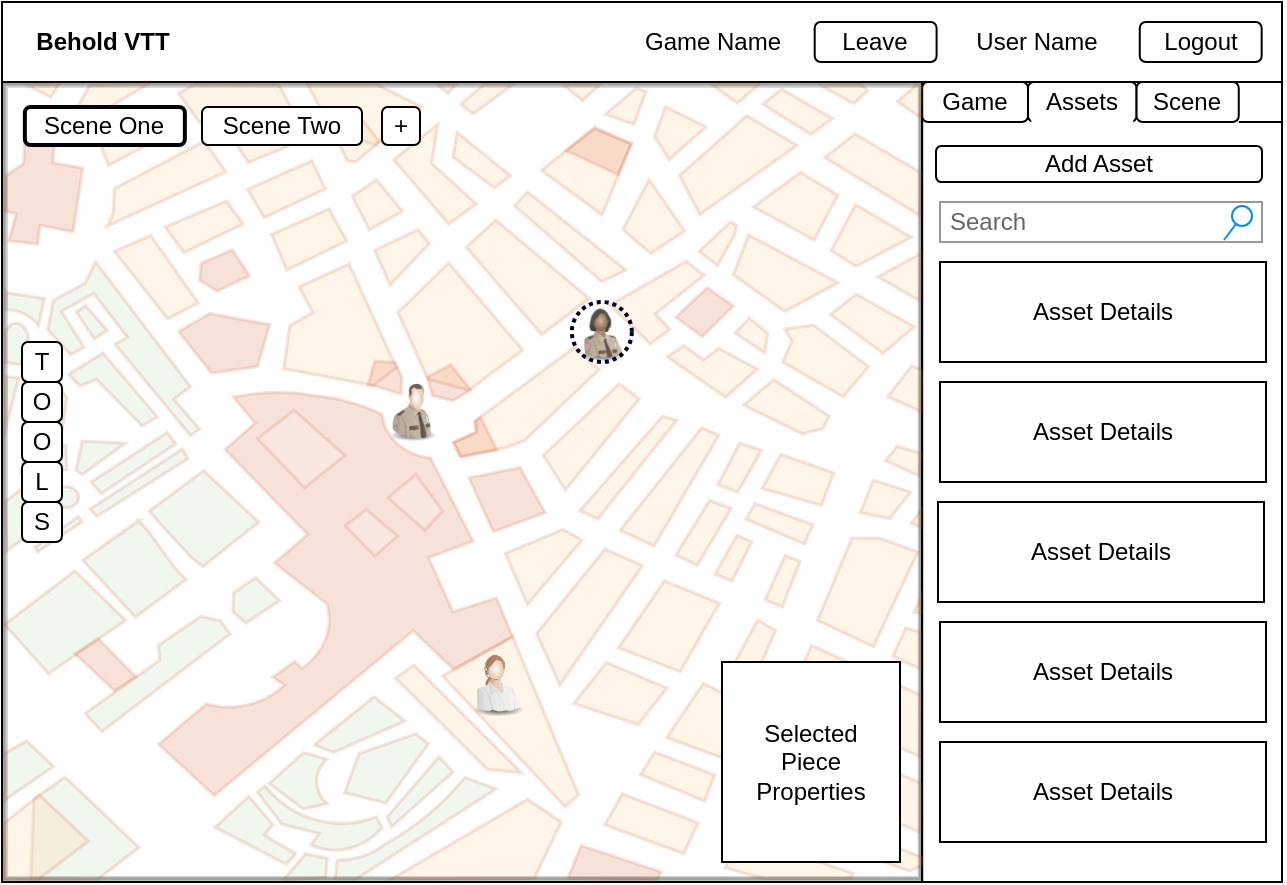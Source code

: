 <mxfile version="24.7.17">
  <diagram name="Page-1" id="03018318-947c-dd8e-b7a3-06fadd420f32">
    <mxGraphModel dx="1030" dy="580" grid="1" gridSize="10" guides="1" tooltips="1" connect="1" arrows="1" fold="1" page="0" pageScale="1" pageWidth="1100" pageHeight="850" background="none" math="0" shadow="0">
      <root>
        <mxCell id="0" />
        <mxCell id="1" parent="0" />
        <mxCell id="a_xUBQwBy6rDpvlgd22E-41" value="" style="group;opacity=50;strokeWidth=1;" parent="1" vertex="1" connectable="0">
          <mxGeometry x="20" y="120" width="640" height="440" as="geometry" />
        </mxCell>
        <mxCell id="a_xUBQwBy6rDpvlgd22E-2" value="" style="rounded=0;whiteSpace=wrap;html=1;" parent="a_xUBQwBy6rDpvlgd22E-41" vertex="1">
          <mxGeometry width="640" height="440" as="geometry" />
        </mxCell>
        <mxCell id="a_xUBQwBy6rDpvlgd22E-4" value="" style="rounded=0;whiteSpace=wrap;html=1;" parent="a_xUBQwBy6rDpvlgd22E-41" vertex="1">
          <mxGeometry width="640" height="40" as="geometry" />
        </mxCell>
        <mxCell id="a_xUBQwBy6rDpvlgd22E-5" value="Logout" style="rounded=1;whiteSpace=wrap;html=1;" parent="a_xUBQwBy6rDpvlgd22E-41" vertex="1">
          <mxGeometry x="568.889" y="10" width="60.952" height="20" as="geometry" />
        </mxCell>
        <mxCell id="a_xUBQwBy6rDpvlgd22E-6" value="Behold VTT" style="text;html=1;align=center;verticalAlign=middle;whiteSpace=wrap;rounded=0;fontStyle=1" parent="a_xUBQwBy6rDpvlgd22E-41" vertex="1">
          <mxGeometry x="10.159" y="5" width="81.27" height="30" as="geometry" />
        </mxCell>
        <mxCell id="a_xUBQwBy6rDpvlgd22E-7" value="User Name" style="text;html=1;align=center;verticalAlign=middle;whiteSpace=wrap;rounded=0;" parent="a_xUBQwBy6rDpvlgd22E-41" vertex="1">
          <mxGeometry x="477.46" y="5" width="81.27" height="30" as="geometry" />
        </mxCell>
        <mxCell id="a_xUBQwBy6rDpvlgd22E-39" value="Game Name" style="text;html=1;align=center;verticalAlign=middle;whiteSpace=wrap;rounded=0;" parent="a_xUBQwBy6rDpvlgd22E-41" vertex="1">
          <mxGeometry x="314.921" y="5" width="81.27" height="30" as="geometry" />
        </mxCell>
        <mxCell id="a_xUBQwBy6rDpvlgd22E-40" value="Leave" style="rounded=1;whiteSpace=wrap;html=1;" parent="a_xUBQwBy6rDpvlgd22E-41" vertex="1">
          <mxGeometry x="406.349" y="10" width="60.952" height="20" as="geometry" />
        </mxCell>
        <mxCell id="iOlVBHZvp6bPq2AkOOY4-1" value="" style="rounded=0;whiteSpace=wrap;html=1;" parent="a_xUBQwBy6rDpvlgd22E-41" vertex="1">
          <mxGeometry x="460" y="40" width="180" height="400" as="geometry" />
        </mxCell>
        <mxCell id="iOlVBHZvp6bPq2AkOOY4-5" value="Game" style="rounded=1;whiteSpace=wrap;html=1;" parent="a_xUBQwBy6rDpvlgd22E-41" vertex="1">
          <mxGeometry x="460" y="40" width="53" height="20" as="geometry" />
        </mxCell>
        <mxCell id="iOlVBHZvp6bPq2AkOOY4-16" value="Assets" style="rounded=1;whiteSpace=wrap;html=1;" parent="a_xUBQwBy6rDpvlgd22E-41" vertex="1">
          <mxGeometry x="513" y="40" width="54.27" height="20" as="geometry" />
        </mxCell>
        <mxCell id="iOlVBHZvp6bPq2AkOOY4-17" value="Scene" style="rounded=1;whiteSpace=wrap;html=1;" parent="a_xUBQwBy6rDpvlgd22E-41" vertex="1">
          <mxGeometry x="567.27" y="40" width="51.11" height="20" as="geometry" />
        </mxCell>
        <mxCell id="iOlVBHZvp6bPq2AkOOY4-19" value="" style="rounded=0;whiteSpace=wrap;html=1;strokeColor=none;" parent="a_xUBQwBy6rDpvlgd22E-41" vertex="1">
          <mxGeometry x="514.63" y="57" width="51" height="10" as="geometry" />
        </mxCell>
        <mxCell id="iOlVBHZvp6bPq2AkOOY4-48" value="" style="verticalLabelPosition=bottom;shadow=0;dashed=0;align=center;html=1;verticalAlign=top;strokeWidth=1;shape=mxgraph.mockup.misc.map;strokeColor=none;opacity=20;" parent="a_xUBQwBy6rDpvlgd22E-41" vertex="1">
          <mxGeometry x="1" y="41" width="460" height="399" as="geometry" />
        </mxCell>
        <mxCell id="iOlVBHZvp6bPq2AkOOY4-47" value="" style="group" parent="a_xUBQwBy6rDpvlgd22E-41" vertex="1" connectable="0">
          <mxGeometry x="10" y="170" width="20" height="100" as="geometry" />
        </mxCell>
        <mxCell id="iOlVBHZvp6bPq2AkOOY4-42" value="T" style="rounded=1;whiteSpace=wrap;html=1;" parent="iOlVBHZvp6bPq2AkOOY4-47" vertex="1">
          <mxGeometry width="20" height="20" as="geometry" />
        </mxCell>
        <mxCell id="iOlVBHZvp6bPq2AkOOY4-43" value="O" style="rounded=1;whiteSpace=wrap;html=1;" parent="iOlVBHZvp6bPq2AkOOY4-47" vertex="1">
          <mxGeometry y="20" width="20" height="20" as="geometry" />
        </mxCell>
        <mxCell id="iOlVBHZvp6bPq2AkOOY4-44" value="O" style="rounded=1;whiteSpace=wrap;html=1;" parent="iOlVBHZvp6bPq2AkOOY4-47" vertex="1">
          <mxGeometry y="40" width="20" height="20" as="geometry" />
        </mxCell>
        <mxCell id="iOlVBHZvp6bPq2AkOOY4-45" value="L" style="rounded=1;whiteSpace=wrap;html=1;" parent="iOlVBHZvp6bPq2AkOOY4-47" vertex="1">
          <mxGeometry y="60" width="20" height="20" as="geometry" />
        </mxCell>
        <mxCell id="iOlVBHZvp6bPq2AkOOY4-46" value="S" style="rounded=1;whiteSpace=wrap;html=1;" parent="iOlVBHZvp6bPq2AkOOY4-47" vertex="1">
          <mxGeometry y="80" width="20" height="20" as="geometry" />
        </mxCell>
        <mxCell id="iOlVBHZvp6bPq2AkOOY4-49" value="Scene One" style="rounded=1;whiteSpace=wrap;html=1;strokeWidth=2;" parent="a_xUBQwBy6rDpvlgd22E-41" vertex="1">
          <mxGeometry x="11.43" y="52.5" width="80" height="19" as="geometry" />
        </mxCell>
        <mxCell id="iOlVBHZvp6bPq2AkOOY4-71" value="Scene Two" style="rounded=1;whiteSpace=wrap;html=1;" parent="a_xUBQwBy6rDpvlgd22E-41" vertex="1">
          <mxGeometry x="100" y="52.5" width="80" height="19" as="geometry" />
        </mxCell>
        <mxCell id="iOlVBHZvp6bPq2AkOOY4-72" value="+" style="rounded=1;whiteSpace=wrap;html=1;" parent="a_xUBQwBy6rDpvlgd22E-41" vertex="1">
          <mxGeometry x="190" y="52.5" width="19" height="19" as="geometry" />
        </mxCell>
        <mxCell id="iOlVBHZvp6bPq2AkOOY4-74" value="" style="image;html=1;image=img/lib/clip_art/people/Security_Man_128x128.png;opacity=75;" parent="a_xUBQwBy6rDpvlgd22E-41" vertex="1">
          <mxGeometry x="190" y="190" width="31" height="30" as="geometry" />
        </mxCell>
        <mxCell id="iOlVBHZvp6bPq2AkOOY4-75" value="" style="image;html=1;image=img/lib/clip_art/people/Security_Woman_Black_128x128.png;opacity=75;" parent="a_xUBQwBy6rDpvlgd22E-41" vertex="1">
          <mxGeometry x="284.92" y="150" width="30" height="30" as="geometry" />
        </mxCell>
        <mxCell id="iOlVBHZvp6bPq2AkOOY4-76" value="" style="image;html=1;image=img/lib/clip_art/people/Telesales_Woman_128x128.png;opacity=75;" parent="a_xUBQwBy6rDpvlgd22E-41" vertex="1">
          <mxGeometry x="230" y="320" width="35" height="40" as="geometry" />
        </mxCell>
        <mxCell id="iOlVBHZvp6bPq2AkOOY4-77" value="Selected&lt;br&gt;Piece&lt;br&gt;Properties" style="rounded=0;whiteSpace=wrap;html=1;" parent="a_xUBQwBy6rDpvlgd22E-41" vertex="1">
          <mxGeometry x="360" y="330" width="89" height="100" as="geometry" />
        </mxCell>
        <mxCell id="iOlVBHZvp6bPq2AkOOY4-78" value="" style="ellipse;whiteSpace=wrap;html=1;aspect=fixed;fillColor=none;strokeColor=#00012B;strokeWidth=2;dashed=1;dashPattern=1 1;" parent="a_xUBQwBy6rDpvlgd22E-41" vertex="1">
          <mxGeometry x="284.92" y="150" width="30" height="30" as="geometry" />
        </mxCell>
        <mxCell id="mQjg2kUGdNezS8_povaf-1" value="Add Asset" style="rounded=1;whiteSpace=wrap;html=1;" parent="a_xUBQwBy6rDpvlgd22E-41" vertex="1">
          <mxGeometry x="467" y="72" width="163" height="18" as="geometry" />
        </mxCell>
        <mxCell id="mQjg2kUGdNezS8_povaf-2" value="Asset Details" style="rounded=0;whiteSpace=wrap;html=1;" parent="a_xUBQwBy6rDpvlgd22E-41" vertex="1">
          <mxGeometry x="469" y="130" width="163" height="50" as="geometry" />
        </mxCell>
        <mxCell id="mQjg2kUGdNezS8_povaf-3" value="Search" style="strokeWidth=1;shadow=0;dashed=0;align=center;html=1;shape=mxgraph.mockup.forms.searchBox;strokeColor=#999999;mainText=;strokeColor2=#008cff;fontColor=#666666;fontSize=12;align=left;spacingLeft=3;whiteSpace=wrap;" parent="a_xUBQwBy6rDpvlgd22E-41" vertex="1">
          <mxGeometry x="469" y="100" width="161" height="20" as="geometry" />
        </mxCell>
        <mxCell id="mQjg2kUGdNezS8_povaf-4" value="Asset Details" style="rounded=0;whiteSpace=wrap;html=1;" parent="a_xUBQwBy6rDpvlgd22E-41" vertex="1">
          <mxGeometry x="469" y="190" width="163" height="50" as="geometry" />
        </mxCell>
        <mxCell id="mQjg2kUGdNezS8_povaf-5" value="Asset Details" style="rounded=0;whiteSpace=wrap;html=1;" parent="a_xUBQwBy6rDpvlgd22E-41" vertex="1">
          <mxGeometry x="468" y="250" width="163" height="50" as="geometry" />
        </mxCell>
        <mxCell id="mQjg2kUGdNezS8_povaf-6" value="Asset Details" style="rounded=0;whiteSpace=wrap;html=1;" parent="a_xUBQwBy6rDpvlgd22E-41" vertex="1">
          <mxGeometry x="469" y="310" width="163" height="50" as="geometry" />
        </mxCell>
        <mxCell id="mQjg2kUGdNezS8_povaf-7" value="Asset Details" style="rounded=0;whiteSpace=wrap;html=1;" parent="a_xUBQwBy6rDpvlgd22E-41" vertex="1">
          <mxGeometry x="469" y="370" width="163" height="50" as="geometry" />
        </mxCell>
        <mxCell id="iOlVBHZvp6bPq2AkOOY4-20" value="" style="endArrow=none;html=1;rounded=0;exitX=1;exitY=1;exitDx=0;exitDy=0;" parent="1" source="iOlVBHZvp6bPq2AkOOY4-17" edge="1">
          <mxGeometry width="50" height="50" relative="1" as="geometry">
            <mxPoint x="710" y="220" as="sourcePoint" />
            <mxPoint x="660" y="180" as="targetPoint" />
          </mxGeometry>
        </mxCell>
      </root>
    </mxGraphModel>
  </diagram>
</mxfile>
